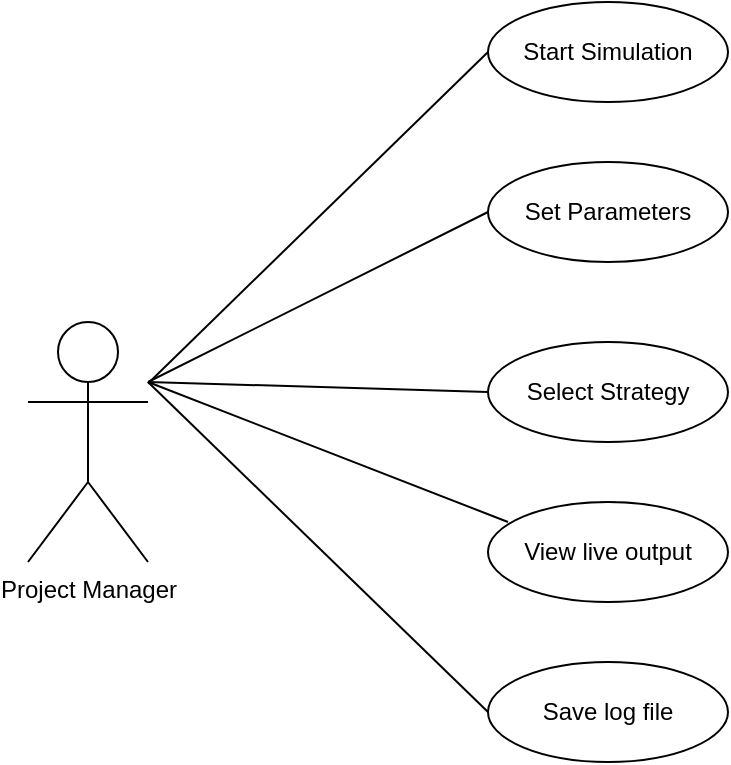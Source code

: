 <mxfile version="26.0.16">
  <diagram name="Page-1" id="ycB-gk4EJcFiZ-Ky7FCt">
    <mxGraphModel dx="603" dy="644" grid="1" gridSize="10" guides="1" tooltips="1" connect="1" arrows="1" fold="1" page="1" pageScale="1" pageWidth="827" pageHeight="1169" math="0" shadow="0">
      <root>
        <mxCell id="0" />
        <mxCell id="1" parent="0" />
        <mxCell id="_qaKcwQjzlTAUuXTAbAU-1" value="Project Manager" style="shape=umlActor;verticalLabelPosition=bottom;verticalAlign=top;html=1;outlineConnect=0;" vertex="1" parent="1">
          <mxGeometry x="120" y="210" width="60" height="120" as="geometry" />
        </mxCell>
        <mxCell id="_qaKcwQjzlTAUuXTAbAU-5" value="Start Simulation" style="ellipse;whiteSpace=wrap;html=1;" vertex="1" parent="1">
          <mxGeometry x="350" y="50" width="120" height="50" as="geometry" />
        </mxCell>
        <mxCell id="_qaKcwQjzlTAUuXTAbAU-6" value="Set Parameters" style="ellipse;whiteSpace=wrap;html=1;" vertex="1" parent="1">
          <mxGeometry x="350" y="130" width="120" height="50" as="geometry" />
        </mxCell>
        <mxCell id="_qaKcwQjzlTAUuXTAbAU-7" value="Select Strategy" style="ellipse;whiteSpace=wrap;html=1;" vertex="1" parent="1">
          <mxGeometry x="350" y="220" width="120" height="50" as="geometry" />
        </mxCell>
        <mxCell id="_qaKcwQjzlTAUuXTAbAU-8" value="View live output" style="ellipse;whiteSpace=wrap;html=1;" vertex="1" parent="1">
          <mxGeometry x="350" y="300" width="120" height="50" as="geometry" />
        </mxCell>
        <mxCell id="_qaKcwQjzlTAUuXTAbAU-9" value="Save log file" style="ellipse;whiteSpace=wrap;html=1;" vertex="1" parent="1">
          <mxGeometry x="350" y="380" width="120" height="50" as="geometry" />
        </mxCell>
        <mxCell id="_qaKcwQjzlTAUuXTAbAU-10" value="" style="endArrow=none;html=1;rounded=0;entryX=0;entryY=0.5;entryDx=0;entryDy=0;" edge="1" parent="1" source="_qaKcwQjzlTAUuXTAbAU-1" target="_qaKcwQjzlTAUuXTAbAU-5">
          <mxGeometry width="50" height="50" relative="1" as="geometry">
            <mxPoint x="310" y="360" as="sourcePoint" />
            <mxPoint x="360" y="310" as="targetPoint" />
          </mxGeometry>
        </mxCell>
        <mxCell id="_qaKcwQjzlTAUuXTAbAU-11" value="" style="endArrow=none;html=1;rounded=0;entryX=0;entryY=0.5;entryDx=0;entryDy=0;" edge="1" parent="1" target="_qaKcwQjzlTAUuXTAbAU-6">
          <mxGeometry width="50" height="50" relative="1" as="geometry">
            <mxPoint x="180" y="240" as="sourcePoint" />
            <mxPoint x="360" y="310" as="targetPoint" />
          </mxGeometry>
        </mxCell>
        <mxCell id="_qaKcwQjzlTAUuXTAbAU-12" value="" style="endArrow=none;html=1;rounded=0;entryX=0;entryY=0.5;entryDx=0;entryDy=0;" edge="1" parent="1" target="_qaKcwQjzlTAUuXTAbAU-7">
          <mxGeometry width="50" height="50" relative="1" as="geometry">
            <mxPoint x="180" y="240" as="sourcePoint" />
            <mxPoint x="360" y="310" as="targetPoint" />
          </mxGeometry>
        </mxCell>
        <mxCell id="_qaKcwQjzlTAUuXTAbAU-13" value="" style="endArrow=none;html=1;rounded=0;" edge="1" parent="1">
          <mxGeometry width="50" height="50" relative="1" as="geometry">
            <mxPoint x="180" y="240" as="sourcePoint" />
            <mxPoint x="360" y="310" as="targetPoint" />
          </mxGeometry>
        </mxCell>
        <mxCell id="_qaKcwQjzlTAUuXTAbAU-14" value="" style="endArrow=none;html=1;rounded=0;entryX=0;entryY=0.5;entryDx=0;entryDy=0;" edge="1" parent="1" target="_qaKcwQjzlTAUuXTAbAU-9">
          <mxGeometry width="50" height="50" relative="1" as="geometry">
            <mxPoint x="180" y="240" as="sourcePoint" />
            <mxPoint x="360" y="310" as="targetPoint" />
          </mxGeometry>
        </mxCell>
      </root>
    </mxGraphModel>
  </diagram>
</mxfile>
